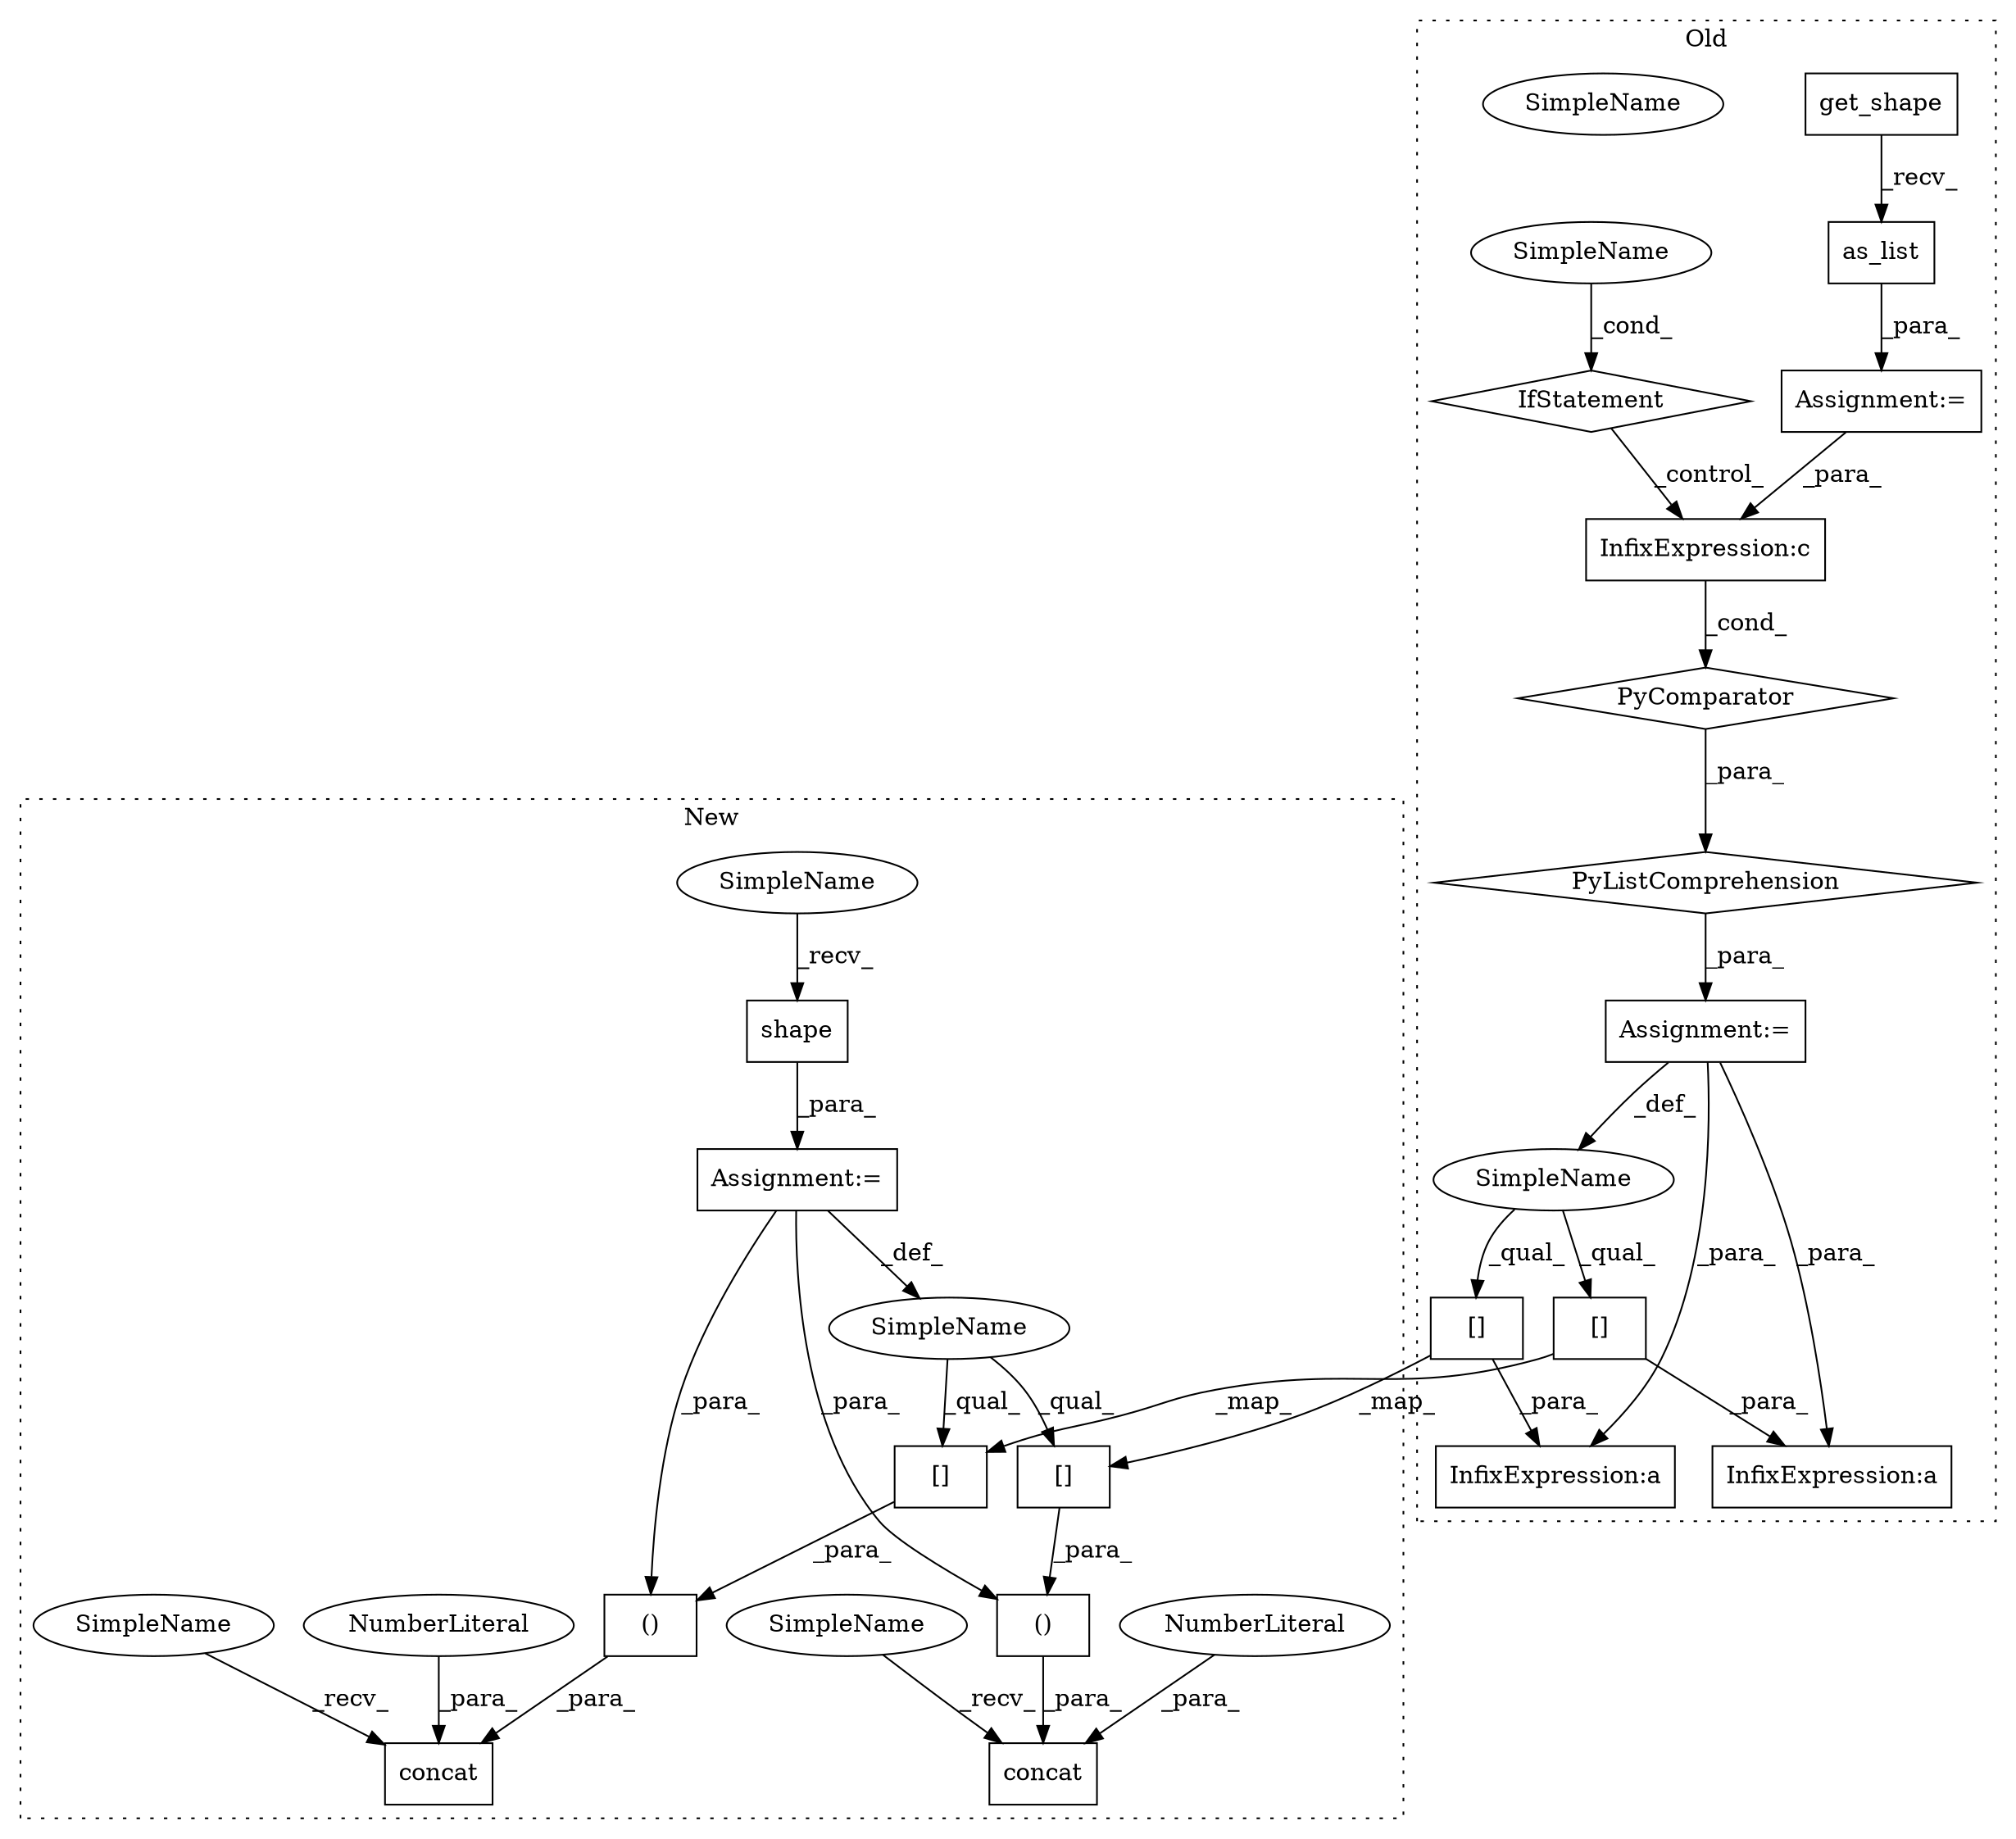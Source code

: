 digraph G {
subgraph cluster0 {
1 [label="as_list" a="32" s="5302" l="9" shape="box"];
3 [label="get_shape" a="32" s="5290" l="11" shape="box"];
5 [label="Assignment:=" a="7" s="5202" l="12" shape="box"];
7 [label="[]" a="2" s="7235,7267" l="14,1" shape="box"];
10 [label="[]" a="2" s="7132,7164" l="14,1" shape="box"];
12 [label="InfixExpression:a" a="27" s="7165" l="3" shape="box"];
13 [label="InfixExpression:a" a="27" s="7268" l="3" shape="box"];
14 [label="InfixExpression:c" a="27" s="5216" l="4" shape="box"];
16 [label="SimpleName" a="42" s="5189" l="13" shape="ellipse"];
21 [label="PyListComprehension" a="109" s="5214" l="114" shape="diamond"];
22 [label="PyComparator" a="113" s="5281" l="39" shape="diamond"];
23 [label="IfStatement" a="25" s="5281" l="39" shape="diamond"];
24 [label="SimpleName" a="42" s="5315" l="5" shape="ellipse"];
25 [label="Assignment:=" a="7" s="5281" l="39" shape="box"];
26 [label="SimpleName" a="42" s="5315" l="5" shape="ellipse"];
label = "Old";
style="dotted";
}
subgraph cluster1 {
2 [label="shape" a="32" s="5197,5204" l="6,1" shape="box"];
4 [label="Assignment:=" a="7" s="5185" l="1" shape="box"];
6 [label="[]" a="2" s="7295,7327" l="14,1" shape="box"];
8 [label="()" a="106" s="7295" l="71" shape="box"];
9 [label="[]" a="2" s="7155,7187" l="14,1" shape="box"];
11 [label="()" a="106" s="7155" l="71" shape="box"];
15 [label="SimpleName" a="42" s="5172" l="13" shape="ellipse"];
17 [label="concat" a="32" s="7141,7229" l="14,1" shape="box"];
18 [label="NumberLiteral" a="34" s="7228" l="1" shape="ellipse"];
19 [label="concat" a="32" s="7281,7369" l="14,1" shape="box"];
20 [label="NumberLiteral" a="34" s="7368" l="1" shape="ellipse"];
27 [label="SimpleName" a="42" s="5186" l="10" shape="ellipse"];
28 [label="SimpleName" a="42" s="7270" l="10" shape="ellipse"];
29 [label="SimpleName" a="42" s="7130" l="10" shape="ellipse"];
label = "New";
style="dotted";
}
1 -> 25 [label="_para_"];
2 -> 4 [label="_para_"];
3 -> 1 [label="_recv_"];
4 -> 15 [label="_def_"];
4 -> 8 [label="_para_"];
4 -> 11 [label="_para_"];
5 -> 16 [label="_def_"];
5 -> 13 [label="_para_"];
5 -> 12 [label="_para_"];
6 -> 8 [label="_para_"];
7 -> 6 [label="_map_"];
7 -> 13 [label="_para_"];
8 -> 19 [label="_para_"];
9 -> 11 [label="_para_"];
10 -> 12 [label="_para_"];
10 -> 9 [label="_map_"];
11 -> 17 [label="_para_"];
14 -> 22 [label="_cond_"];
15 -> 6 [label="_qual_"];
15 -> 9 [label="_qual_"];
16 -> 7 [label="_qual_"];
16 -> 10 [label="_qual_"];
18 -> 17 [label="_para_"];
20 -> 19 [label="_para_"];
21 -> 5 [label="_para_"];
22 -> 21 [label="_para_"];
23 -> 14 [label="_control_"];
25 -> 14 [label="_para_"];
26 -> 23 [label="_cond_"];
27 -> 2 [label="_recv_"];
28 -> 19 [label="_recv_"];
29 -> 17 [label="_recv_"];
}